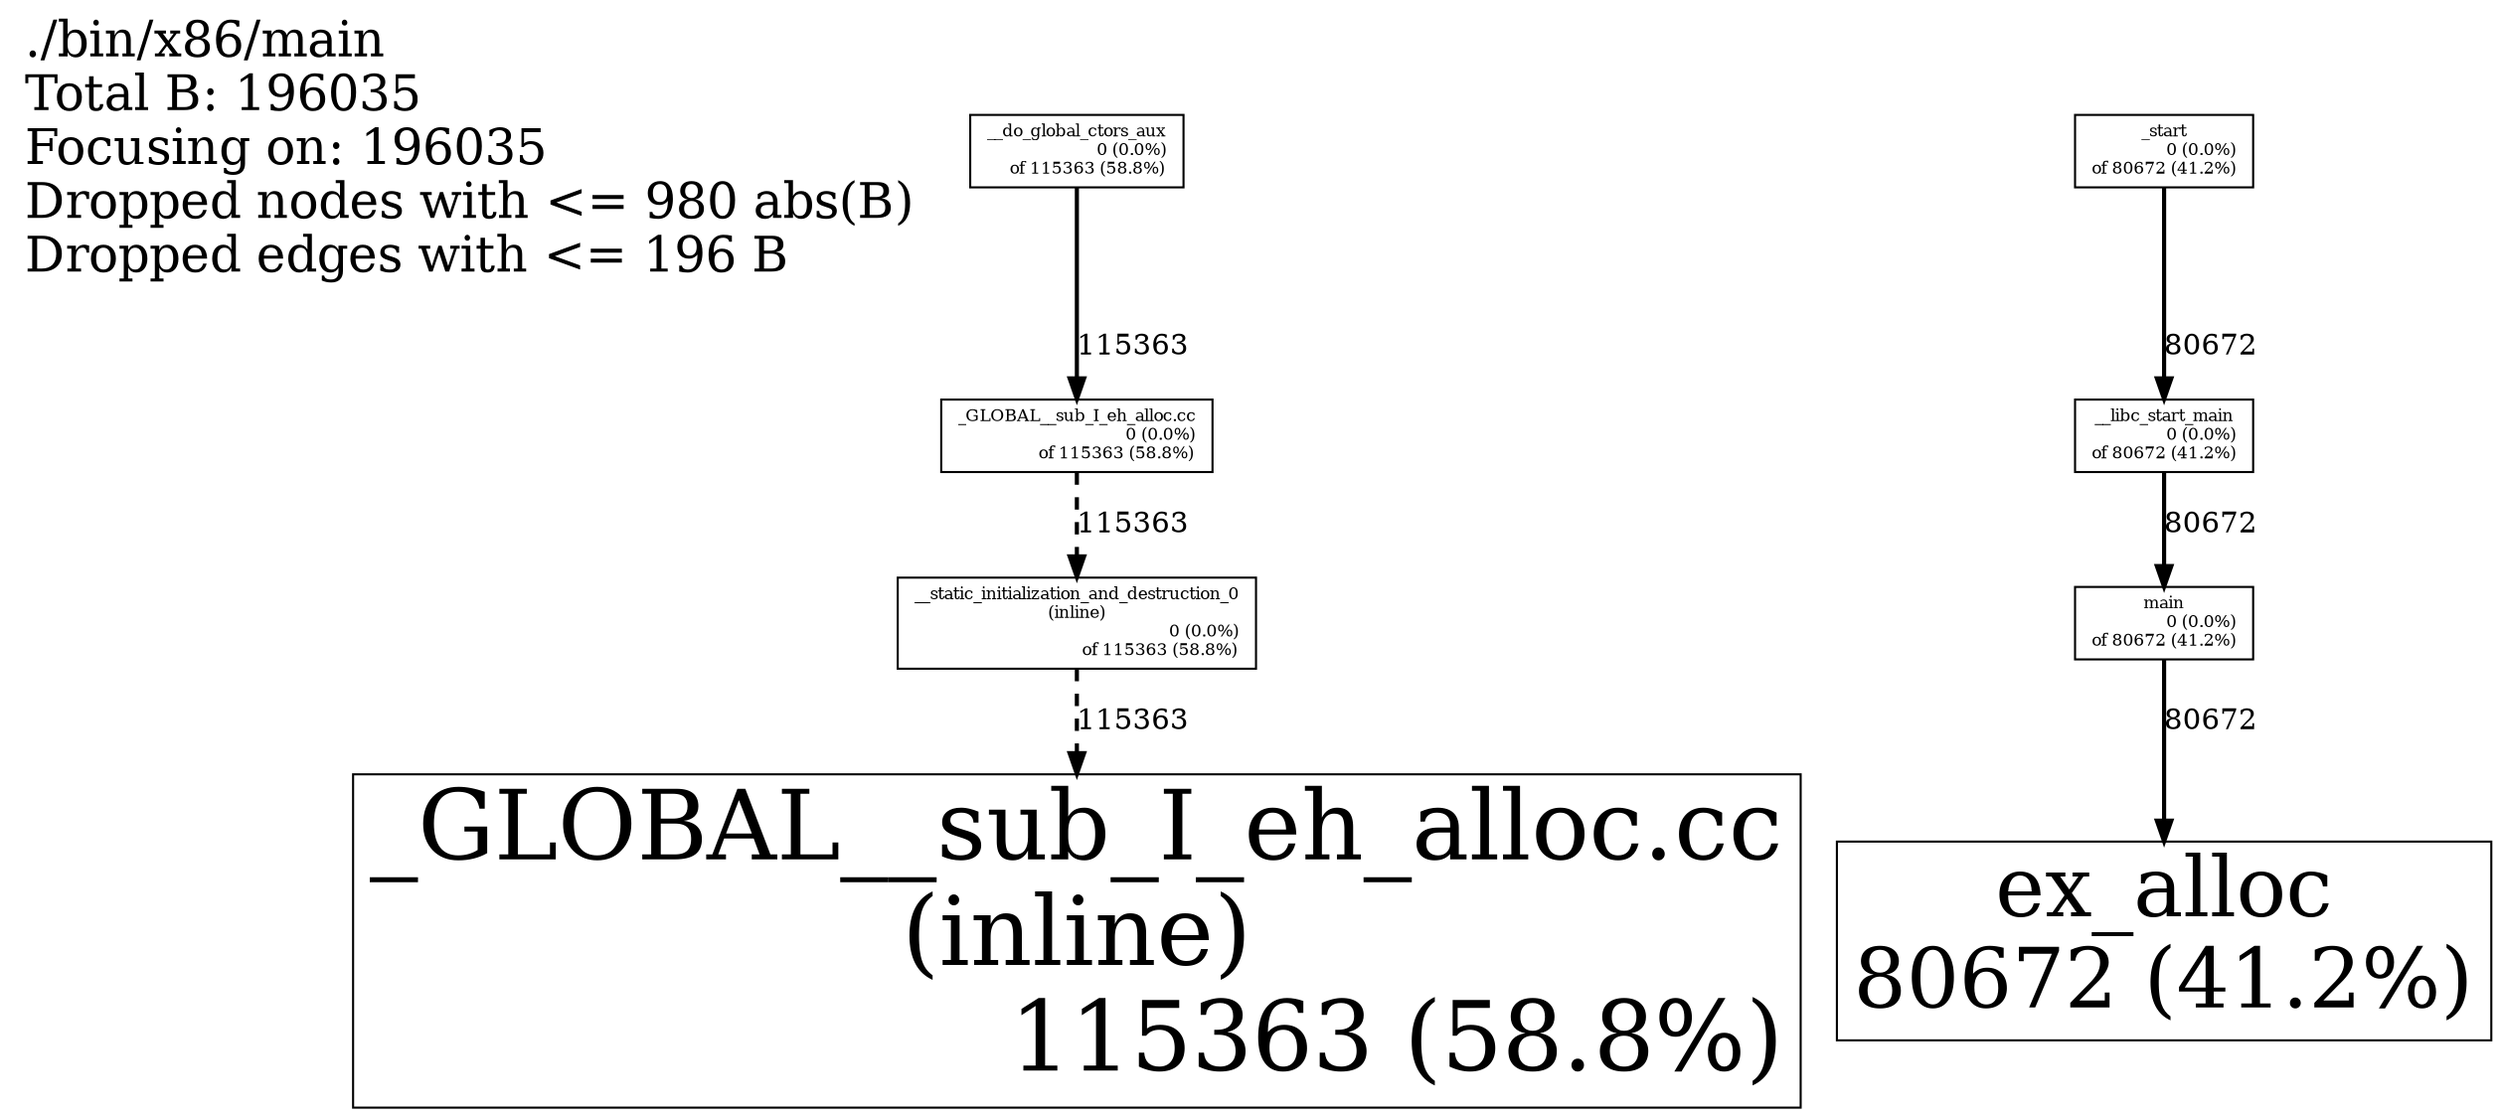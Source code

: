 digraph "./bin/x86/main; 196035 B" {
node [width=0.375,height=0.25];
Legend [shape=box,fontsize=24,shape=plaintext,label="./bin/x86/main\lTotal B: 196035\lFocusing on: 196035\lDropped nodes with <= 980 abs(B)\lDropped edges with <= 196 B\l"];
N1 [label="_GLOBAL__sub_I_eh_alloc.cc\n0 (0.0%)\rof 115363 (58.8%)\r",shape=box,fontsize=8.0];
N2 [label="_GLOBAL__sub_I_eh_alloc.cc\n(inline)\n115363 (58.8%)\r",shape=box,fontsize=46.4];
N3 [label="__do_global_ctors_aux\n0 (0.0%)\rof 115363 (58.8%)\r",shape=box,fontsize=8.0];
N4 [label="__static_initialization_and_destruction_0\n(inline)\n0 (0.0%)\rof 115363 (58.8%)\r",shape=box,fontsize=8.0];
N5 [label="__libc_start_main\n0 (0.0%)\rof 80672 (41.2%)\r",shape=box,fontsize=8.0];
N6 [label="_start\n0 (0.0%)\rof 80672 (41.2%)\r",shape=box,fontsize=8.0];
N7 [label="ex_alloc\n80672 (41.2%)\r",shape=box,fontsize=40.1];
N8 [label="main\n0 (0.0%)\rof 80672 (41.2%)\r",shape=box,fontsize=8.0];
N3 -> N1 [label=115363, weight=3494, style="setlinewidth(2.000000)"];
N4 -> N2 [label=115363, weight=3494, style="setlinewidth(2.000000),dashed"];
N1 -> N4 [label=115363, weight=3494, style="setlinewidth(2.000000),dashed"];
N6 -> N5 [label=80672, weight=2720, style="setlinewidth(2.000000)"];
N5 -> N8 [label=80672, weight=2720, style="setlinewidth(2.000000)"];
N8 -> N7 [label=80672, weight=2720, style="setlinewidth(2.000000)"];
}
